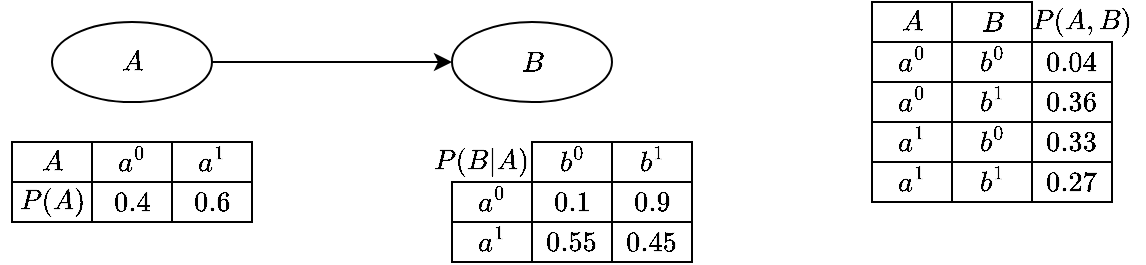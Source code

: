 <mxfile version="13.7.3" type="device"><diagram id="Jtcbi-07S6TxJMRnPm9d" name="Page-1"><mxGraphModel dx="1422" dy="843" grid="1" gridSize="10" guides="1" tooltips="1" connect="1" arrows="1" fold="1" page="1" pageScale="1" pageWidth="850" pageHeight="1100" math="1" shadow="0"><root><mxCell id="0"/><mxCell id="1" parent="0"/><mxCell id="jxRLy1wdel1GA5UemIC6-35" style="edgeStyle=orthogonalEdgeStyle;rounded=0;orthogonalLoop=1;jettySize=auto;html=1;exitX=1;exitY=0.5;exitDx=0;exitDy=0;entryX=0;entryY=0.5;entryDx=0;entryDy=0;" parent="1" source="jxRLy1wdel1GA5UemIC6-1" target="jxRLy1wdel1GA5UemIC6-8" edge="1"><mxGeometry relative="1" as="geometry"/></mxCell><mxCell id="jxRLy1wdel1GA5UemIC6-1" value="$$A$$" style="ellipse;whiteSpace=wrap;html=1;" parent="1" vertex="1"><mxGeometry x="80" y="40" width="80" height="40" as="geometry"/></mxCell><mxCell id="jxRLy1wdel1GA5UemIC6-2" value="$$A$$" style="rounded=0;whiteSpace=wrap;html=1;" parent="1" vertex="1"><mxGeometry x="60" y="100" width="40" height="20" as="geometry"/></mxCell><mxCell id="jxRLy1wdel1GA5UemIC6-3" value="$$a^0$$" style="rounded=0;whiteSpace=wrap;html=1;" parent="1" vertex="1"><mxGeometry x="100" y="100" width="40" height="20" as="geometry"/></mxCell><mxCell id="jxRLy1wdel1GA5UemIC6-4" value="&lt;span&gt;$$a^1$$&lt;/span&gt;" style="rounded=0;whiteSpace=wrap;html=1;" parent="1" vertex="1"><mxGeometry x="140" y="100" width="40" height="20" as="geometry"/></mxCell><mxCell id="jxRLy1wdel1GA5UemIC6-5" value="$$P(A)$$" style="rounded=0;whiteSpace=wrap;html=1;" parent="1" vertex="1"><mxGeometry x="60" y="120" width="40" height="20" as="geometry"/></mxCell><mxCell id="jxRLy1wdel1GA5UemIC6-6" value="$$0.4$$" style="rounded=0;whiteSpace=wrap;html=1;" parent="1" vertex="1"><mxGeometry x="100" y="120" width="40" height="20" as="geometry"/></mxCell><mxCell id="jxRLy1wdel1GA5UemIC6-7" value="$$0.6$$" style="rounded=0;whiteSpace=wrap;html=1;" parent="1" vertex="1"><mxGeometry x="140" y="120" width="40" height="20" as="geometry"/></mxCell><mxCell id="jxRLy1wdel1GA5UemIC6-8" value="$$B$$" style="ellipse;whiteSpace=wrap;html=1;" parent="1" vertex="1"><mxGeometry x="280" y="40" width="80" height="40" as="geometry"/></mxCell><mxCell id="jxRLy1wdel1GA5UemIC6-9" value="$$P(B|A)$$" style="rounded=0;whiteSpace=wrap;html=1;strokeColor=none;" parent="1" vertex="1"><mxGeometry x="270" y="100" width="50" height="20" as="geometry"/></mxCell><mxCell id="jxRLy1wdel1GA5UemIC6-10" value="$$b^0$$" style="rounded=0;whiteSpace=wrap;html=1;" parent="1" vertex="1"><mxGeometry x="320" y="100" width="40" height="20" as="geometry"/></mxCell><mxCell id="jxRLy1wdel1GA5UemIC6-11" value="&lt;span&gt;$$b^1$$&lt;/span&gt;" style="rounded=0;whiteSpace=wrap;html=1;" parent="1" vertex="1"><mxGeometry x="360" y="100" width="40" height="20" as="geometry"/></mxCell><mxCell id="jxRLy1wdel1GA5UemIC6-12" value="$$a^0$$" style="rounded=0;whiteSpace=wrap;html=1;" parent="1" vertex="1"><mxGeometry x="280" y="120" width="40" height="20" as="geometry"/></mxCell><mxCell id="jxRLy1wdel1GA5UemIC6-13" value="$$0.1$$" style="rounded=0;whiteSpace=wrap;html=1;" parent="1" vertex="1"><mxGeometry x="320" y="120" width="40" height="20" as="geometry"/></mxCell><mxCell id="jxRLy1wdel1GA5UemIC6-14" value="$$0.9$$" style="rounded=0;whiteSpace=wrap;html=1;" parent="1" vertex="1"><mxGeometry x="360" y="120" width="40" height="20" as="geometry"/></mxCell><mxCell id="jxRLy1wdel1GA5UemIC6-15" value="$$a^1$$" style="rounded=0;whiteSpace=wrap;html=1;" parent="1" vertex="1"><mxGeometry x="280" y="140" width="40" height="20" as="geometry"/></mxCell><mxCell id="jxRLy1wdel1GA5UemIC6-16" value="$$0.55$$" style="rounded=0;whiteSpace=wrap;html=1;" parent="1" vertex="1"><mxGeometry x="320" y="140" width="40" height="20" as="geometry"/></mxCell><mxCell id="jxRLy1wdel1GA5UemIC6-17" value="$$0.45$$" style="rounded=0;whiteSpace=wrap;html=1;" parent="1" vertex="1"><mxGeometry x="360" y="140" width="40" height="20" as="geometry"/></mxCell><mxCell id="jxRLy1wdel1GA5UemIC6-18" value="$$P(A,B)$$" style="rounded=0;whiteSpace=wrap;html=1;strokeColor=none;" parent="1" vertex="1"><mxGeometry x="570" y="30" width="50" height="20" as="geometry"/></mxCell><mxCell id="jxRLy1wdel1GA5UemIC6-19" value="$$b^0$$" style="rounded=0;whiteSpace=wrap;html=1;" parent="1" vertex="1"><mxGeometry x="530" y="50" width="40" height="20" as="geometry"/></mxCell><mxCell id="jxRLy1wdel1GA5UemIC6-20" value="&lt;span&gt;$$b^1$$&lt;/span&gt;" style="rounded=0;whiteSpace=wrap;html=1;" parent="1" vertex="1"><mxGeometry x="530" y="70" width="40" height="20" as="geometry"/></mxCell><mxCell id="jxRLy1wdel1GA5UemIC6-21" value="$$a^0$$" style="rounded=0;whiteSpace=wrap;html=1;" parent="1" vertex="1"><mxGeometry x="490" y="50" width="40" height="20" as="geometry"/></mxCell><mxCell id="jxRLy1wdel1GA5UemIC6-23" value="$$0.04$$" style="rounded=0;whiteSpace=wrap;html=1;" parent="1" vertex="1"><mxGeometry x="570" y="50" width="40" height="20" as="geometry"/></mxCell><mxCell id="jxRLy1wdel1GA5UemIC6-24" value="$$a^1$$" style="rounded=0;whiteSpace=wrap;html=1;" parent="1" vertex="1"><mxGeometry x="490" y="90" width="40" height="20" as="geometry"/></mxCell><mxCell id="jxRLy1wdel1GA5UemIC6-26" value="$$0.36$$" style="rounded=0;whiteSpace=wrap;html=1;" parent="1" vertex="1"><mxGeometry x="570" y="70" width="40" height="20" as="geometry"/></mxCell><mxCell id="jxRLy1wdel1GA5UemIC6-27" value="&lt;span&gt;$$A$$&lt;/span&gt;" style="rounded=0;whiteSpace=wrap;html=1;" parent="1" vertex="1"><mxGeometry x="490" y="30" width="40" height="20" as="geometry"/></mxCell><mxCell id="jxRLy1wdel1GA5UemIC6-28" value="&lt;span&gt;$$B$$&lt;/span&gt;" style="rounded=0;whiteSpace=wrap;html=1;" parent="1" vertex="1"><mxGeometry x="530" y="30" width="40" height="20" as="geometry"/></mxCell><mxCell id="jxRLy1wdel1GA5UemIC6-29" value="$$a^1$$" style="rounded=0;whiteSpace=wrap;html=1;" parent="1" vertex="1"><mxGeometry x="490" y="110" width="40" height="20" as="geometry"/></mxCell><mxCell id="jxRLy1wdel1GA5UemIC6-30" value="$$a^0$$" style="rounded=0;whiteSpace=wrap;html=1;" parent="1" vertex="1"><mxGeometry x="490" y="70" width="40" height="20" as="geometry"/></mxCell><mxCell id="jxRLy1wdel1GA5UemIC6-31" value="$$b^0$$" style="rounded=0;whiteSpace=wrap;html=1;" parent="1" vertex="1"><mxGeometry x="530" y="90" width="40" height="20" as="geometry"/></mxCell><mxCell id="jxRLy1wdel1GA5UemIC6-32" value="&lt;span&gt;$$b^1$$&lt;/span&gt;" style="rounded=0;whiteSpace=wrap;html=1;" parent="1" vertex="1"><mxGeometry x="530" y="110" width="40" height="20" as="geometry"/></mxCell><mxCell id="jxRLy1wdel1GA5UemIC6-33" value="$$0.33$$" style="rounded=0;whiteSpace=wrap;html=1;" parent="1" vertex="1"><mxGeometry x="570" y="90" width="40" height="20" as="geometry"/></mxCell><mxCell id="jxRLy1wdel1GA5UemIC6-34" value="$$0.27$$" style="rounded=0;whiteSpace=wrap;html=1;" parent="1" vertex="1"><mxGeometry x="570" y="110" width="40" height="20" as="geometry"/></mxCell></root></mxGraphModel></diagram></mxfile>